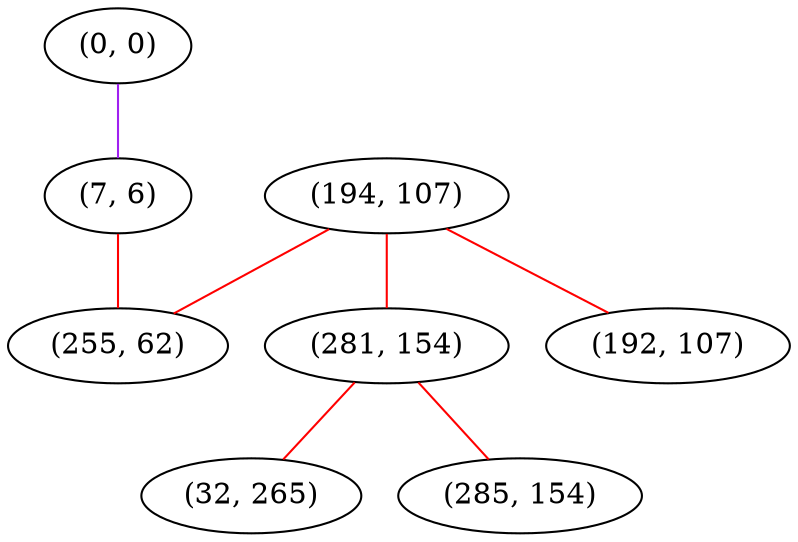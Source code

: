 graph "" {
"(0, 0)";
"(7, 6)";
"(194, 107)";
"(281, 154)";
"(192, 107)";
"(32, 265)";
"(255, 62)";
"(285, 154)";
"(0, 0)" -- "(7, 6)"  [color=purple, key=0, weight=4];
"(7, 6)" -- "(255, 62)"  [color=red, key=0, weight=1];
"(194, 107)" -- "(281, 154)"  [color=red, key=0, weight=1];
"(194, 107)" -- "(255, 62)"  [color=red, key=0, weight=1];
"(194, 107)" -- "(192, 107)"  [color=red, key=0, weight=1];
"(281, 154)" -- "(32, 265)"  [color=red, key=0, weight=1];
"(281, 154)" -- "(285, 154)"  [color=red, key=0, weight=1];
}
